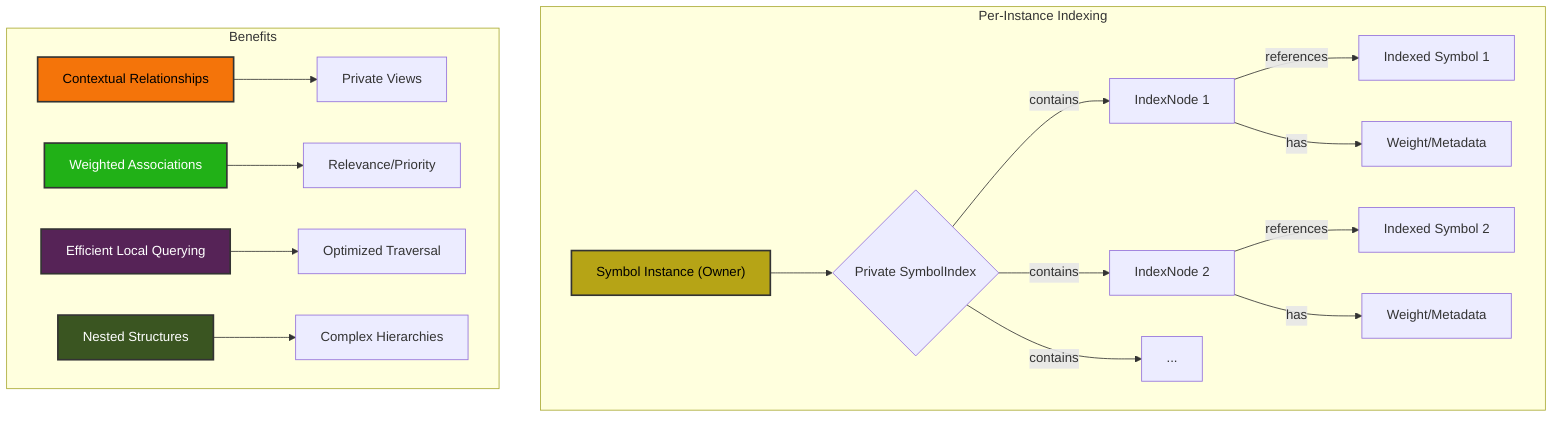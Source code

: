 graph TD
    subgraph "Per-Instance Indexing"
        A[Symbol Instance #40;Owner#41;] --> B{Private SymbolIndex};
        B -- "contains" --> C[IndexNode 1];
        B -- "contains" --> D[IndexNode 2];
        B -- "contains" --> E[...];

        C -- "references" --> F[Indexed Symbol 1];
        D -- "references" --> G[Indexed Symbol 2];

        C -- "has" --> C_W[Weight/Metadata];
        D -- "has" --> D_W[Weight/Metadata];
    end

    subgraph "Benefits"
        H[Contextual Relationships] --> I[Private Views];
        J[Weighted Associations] --> K[Relevance/Priority];
        L[Efficient Local Querying] --> M[Optimized Traversal];
        N[Nested Structures] --> O[Complex Hierarchies];
    end
    style N fill:#3a5521,stroke:#333,stroke-width:2px,color:#FFFFFF;

    style A fill:#b6a416,stroke:#333,stroke-width:2px,color:#000000;
    style H fill:#f4740a,stroke:#333,stroke-width:2px,color:#000000;
    style J fill:#21b117,stroke:#333,stroke-width:2px,color:#FFFFFF;
    style L fill:#562357,stroke:#333,stroke-width:2px,color:#FFFFFF;
    style N fill:#3a5521,stroke:#333,stroke-width:2px,color:#FFFFFF;